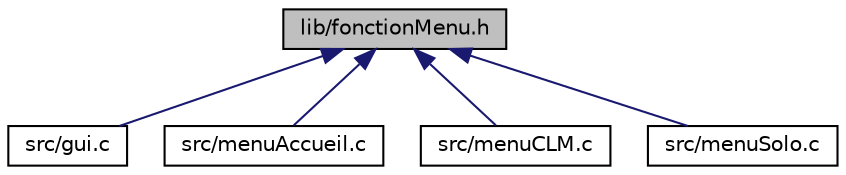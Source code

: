 digraph "lib/fonctionMenu.h"
{
  edge [fontname="Helvetica",fontsize="10",labelfontname="Helvetica",labelfontsize="10"];
  node [fontname="Helvetica",fontsize="10",shape=record];
  Node4 [label="lib/fonctionMenu.h",height=0.2,width=0.4,color="black", fillcolor="grey75", style="filled", fontcolor="black"];
  Node4 -> Node5 [dir="back",color="midnightblue",fontsize="10",style="solid",fontname="Helvetica"];
  Node5 [label="src/gui.c",height=0.2,width=0.4,color="black", fillcolor="white", style="filled",URL="$gui_8c.html",tooltip="fonctions usuelles "];
  Node4 -> Node6 [dir="back",color="midnightblue",fontsize="10",style="solid",fontname="Helvetica"];
  Node6 [label="src/menuAccueil.c",height=0.2,width=0.4,color="black", fillcolor="white", style="filled",URL="$menuAccueil_8c.html",tooltip="Menu principale du jeu. "];
  Node4 -> Node7 [dir="back",color="midnightblue",fontsize="10",style="solid",fontname="Helvetica"];
  Node7 [label="src/menuCLM.c",height=0.2,width=0.4,color="black", fillcolor="white", style="filled",URL="$menuCLM_8c.html",tooltip="Sous-menu du mode \"contre le montre\". "];
  Node4 -> Node8 [dir="back",color="midnightblue",fontsize="10",style="solid",fontname="Helvetica"];
  Node8 [label="src/menuSolo.c",height=0.2,width=0.4,color="black", fillcolor="white", style="filled",URL="$menuSolo_8c.html",tooltip="Sous menu du mode \"solo\". "];
}

